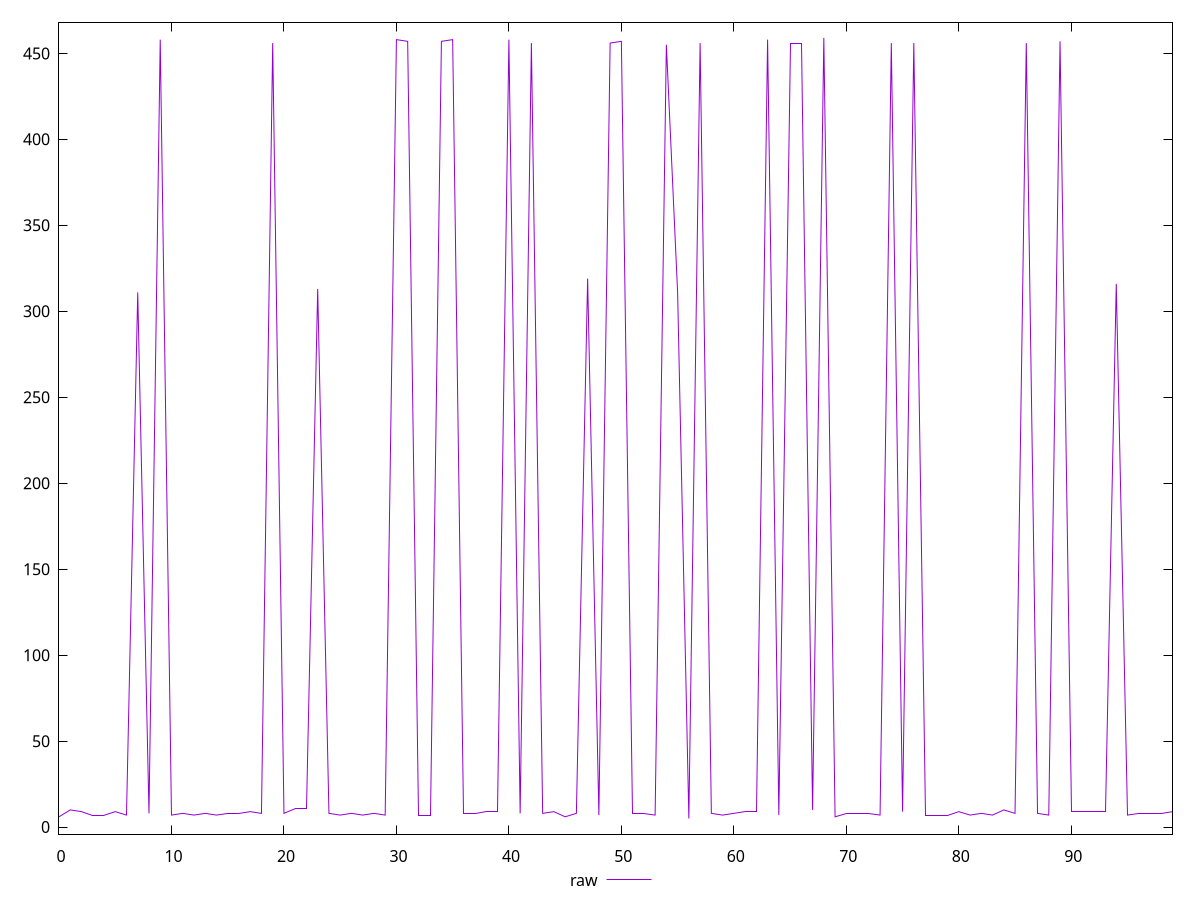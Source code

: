 reset

$raw <<EOF
0 6
1 10
2 9
3 7
4 7
5 9
6 7
7 311
8 8
9 458
10 7
11 8
12 7
13 8
14 7
15 8
16 8
17 9
18 8
19 456
20 8
21 11
22 11
23 313
24 8
25 7
26 8
27 7
28 8
29 7
30 458
31 457
32 7
33 7
34 457
35 458
36 8
37 8
38 9
39 9
40 458
41 8
42 456
43 8
44 9
45 6
46 8
47 319
48 7
49 456
50 457
51 8
52 8
53 7
54 455
55 311
56 5
57 456
58 8
59 7
60 8
61 9
62 9
63 458
64 7
65 456
66 456
67 10
68 459
69 6
70 8
71 8
72 8
73 7
74 456
75 9
76 456
77 7
78 7
79 7
80 9
81 7
82 8
83 7
84 10
85 8
86 456
87 8
88 7
89 457
90 9
91 9
92 9
93 9
94 316
95 7
96 8
97 8
98 8
99 9
EOF

set key outside below
set xrange [0:99]
set yrange [-4.08:468.08]
set terminal svg size 640, 490 enhanced background rgb 'white'
set output "report_00007_2020-12-11T15:55:29.892Z/render-blocking-resources/samples/pages+cached+noexternal+nofonts/raw/values.svg"

plot $raw title "raw" with line

reset
